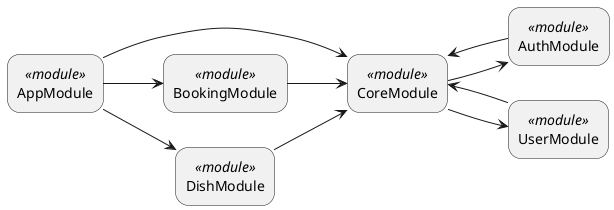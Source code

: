 @startuml module2
left to right direction
skinparam rectangle {
	roundCorner<<module>> 25
}

rectangle app <<module>> [
  AppModule
]

rectangle core <<module>> [
  CoreModule
]

rectangle auth <<module>> [
  AuthModule
]

rectangle user <<module>> [
  UserModule
]

rectangle booking <<module>> [
  BookingModule
]

rectangle dish <<module>> [
  DishModule
]

app --> core
app --> booking
app --> dish
core --> auth
core --> user
booking --> core
dish --> core
auth --> core
user --> core
@enduml
